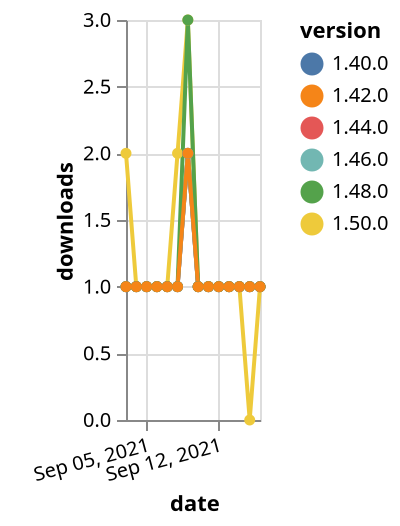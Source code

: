 {"$schema": "https://vega.github.io/schema/vega-lite/v5.json", "description": "A simple bar chart with embedded data.", "data": {"values": [{"date": "2021-09-03", "total": 117, "delta": 2, "version": "1.50.0"}, {"date": "2021-09-04", "total": 118, "delta": 1, "version": "1.50.0"}, {"date": "2021-09-05", "total": 119, "delta": 1, "version": "1.50.0"}, {"date": "2021-09-06", "total": 120, "delta": 1, "version": "1.50.0"}, {"date": "2021-09-07", "total": 121, "delta": 1, "version": "1.50.0"}, {"date": "2021-09-08", "total": 123, "delta": 2, "version": "1.50.0"}, {"date": "2021-09-09", "total": 126, "delta": 3, "version": "1.50.0"}, {"date": "2021-09-10", "total": 127, "delta": 1, "version": "1.50.0"}, {"date": "2021-09-11", "total": 128, "delta": 1, "version": "1.50.0"}, {"date": "2021-09-12", "total": 129, "delta": 1, "version": "1.50.0"}, {"date": "2021-09-13", "total": 130, "delta": 1, "version": "1.50.0"}, {"date": "2021-09-14", "total": 131, "delta": 1, "version": "1.50.0"}, {"date": "2021-09-15", "total": 131, "delta": 0, "version": "1.50.0"}, {"date": "2021-09-16", "total": 132, "delta": 1, "version": "1.50.0"}, {"date": "2021-09-03", "total": 188, "delta": 1, "version": "1.44.0"}, {"date": "2021-09-04", "total": 189, "delta": 1, "version": "1.44.0"}, {"date": "2021-09-05", "total": 190, "delta": 1, "version": "1.44.0"}, {"date": "2021-09-06", "total": 191, "delta": 1, "version": "1.44.0"}, {"date": "2021-09-07", "total": 192, "delta": 1, "version": "1.44.0"}, {"date": "2021-09-08", "total": 193, "delta": 1, "version": "1.44.0"}, {"date": "2021-09-09", "total": 195, "delta": 2, "version": "1.44.0"}, {"date": "2021-09-10", "total": 196, "delta": 1, "version": "1.44.0"}, {"date": "2021-09-11", "total": 197, "delta": 1, "version": "1.44.0"}, {"date": "2021-09-12", "total": 198, "delta": 1, "version": "1.44.0"}, {"date": "2021-09-13", "total": 199, "delta": 1, "version": "1.44.0"}, {"date": "2021-09-14", "total": 200, "delta": 1, "version": "1.44.0"}, {"date": "2021-09-15", "total": 201, "delta": 1, "version": "1.44.0"}, {"date": "2021-09-16", "total": 202, "delta": 1, "version": "1.44.0"}, {"date": "2021-09-03", "total": 241, "delta": 1, "version": "1.40.0"}, {"date": "2021-09-04", "total": 242, "delta": 1, "version": "1.40.0"}, {"date": "2021-09-05", "total": 243, "delta": 1, "version": "1.40.0"}, {"date": "2021-09-06", "total": 244, "delta": 1, "version": "1.40.0"}, {"date": "2021-09-07", "total": 245, "delta": 1, "version": "1.40.0"}, {"date": "2021-09-08", "total": 246, "delta": 1, "version": "1.40.0"}, {"date": "2021-09-09", "total": 248, "delta": 2, "version": "1.40.0"}, {"date": "2021-09-10", "total": 249, "delta": 1, "version": "1.40.0"}, {"date": "2021-09-11", "total": 250, "delta": 1, "version": "1.40.0"}, {"date": "2021-09-12", "total": 251, "delta": 1, "version": "1.40.0"}, {"date": "2021-09-13", "total": 252, "delta": 1, "version": "1.40.0"}, {"date": "2021-09-14", "total": 253, "delta": 1, "version": "1.40.0"}, {"date": "2021-09-15", "total": 254, "delta": 1, "version": "1.40.0"}, {"date": "2021-09-16", "total": 255, "delta": 1, "version": "1.40.0"}, {"date": "2021-09-03", "total": 155, "delta": 1, "version": "1.46.0"}, {"date": "2021-09-04", "total": 156, "delta": 1, "version": "1.46.0"}, {"date": "2021-09-05", "total": 157, "delta": 1, "version": "1.46.0"}, {"date": "2021-09-06", "total": 158, "delta": 1, "version": "1.46.0"}, {"date": "2021-09-07", "total": 159, "delta": 1, "version": "1.46.0"}, {"date": "2021-09-08", "total": 160, "delta": 1, "version": "1.46.0"}, {"date": "2021-09-09", "total": 162, "delta": 2, "version": "1.46.0"}, {"date": "2021-09-10", "total": 163, "delta": 1, "version": "1.46.0"}, {"date": "2021-09-11", "total": 164, "delta": 1, "version": "1.46.0"}, {"date": "2021-09-12", "total": 165, "delta": 1, "version": "1.46.0"}, {"date": "2021-09-13", "total": 166, "delta": 1, "version": "1.46.0"}, {"date": "2021-09-14", "total": 167, "delta": 1, "version": "1.46.0"}, {"date": "2021-09-15", "total": 168, "delta": 1, "version": "1.46.0"}, {"date": "2021-09-16", "total": 169, "delta": 1, "version": "1.46.0"}, {"date": "2021-09-03", "total": 177, "delta": 1, "version": "1.48.0"}, {"date": "2021-09-04", "total": 178, "delta": 1, "version": "1.48.0"}, {"date": "2021-09-05", "total": 179, "delta": 1, "version": "1.48.0"}, {"date": "2021-09-06", "total": 180, "delta": 1, "version": "1.48.0"}, {"date": "2021-09-07", "total": 181, "delta": 1, "version": "1.48.0"}, {"date": "2021-09-08", "total": 182, "delta": 1, "version": "1.48.0"}, {"date": "2021-09-09", "total": 185, "delta": 3, "version": "1.48.0"}, {"date": "2021-09-10", "total": 186, "delta": 1, "version": "1.48.0"}, {"date": "2021-09-11", "total": 187, "delta": 1, "version": "1.48.0"}, {"date": "2021-09-12", "total": 188, "delta": 1, "version": "1.48.0"}, {"date": "2021-09-13", "total": 189, "delta": 1, "version": "1.48.0"}, {"date": "2021-09-14", "total": 190, "delta": 1, "version": "1.48.0"}, {"date": "2021-09-15", "total": 191, "delta": 1, "version": "1.48.0"}, {"date": "2021-09-16", "total": 192, "delta": 1, "version": "1.48.0"}, {"date": "2021-09-03", "total": 187, "delta": 1, "version": "1.42.0"}, {"date": "2021-09-04", "total": 188, "delta": 1, "version": "1.42.0"}, {"date": "2021-09-05", "total": 189, "delta": 1, "version": "1.42.0"}, {"date": "2021-09-06", "total": 190, "delta": 1, "version": "1.42.0"}, {"date": "2021-09-07", "total": 191, "delta": 1, "version": "1.42.0"}, {"date": "2021-09-08", "total": 192, "delta": 1, "version": "1.42.0"}, {"date": "2021-09-09", "total": 194, "delta": 2, "version": "1.42.0"}, {"date": "2021-09-10", "total": 195, "delta": 1, "version": "1.42.0"}, {"date": "2021-09-11", "total": 196, "delta": 1, "version": "1.42.0"}, {"date": "2021-09-12", "total": 197, "delta": 1, "version": "1.42.0"}, {"date": "2021-09-13", "total": 198, "delta": 1, "version": "1.42.0"}, {"date": "2021-09-14", "total": 199, "delta": 1, "version": "1.42.0"}, {"date": "2021-09-15", "total": 200, "delta": 1, "version": "1.42.0"}, {"date": "2021-09-16", "total": 201, "delta": 1, "version": "1.42.0"}]}, "width": "container", "mark": {"type": "line", "point": {"filled": true}}, "encoding": {"x": {"field": "date", "type": "temporal", "timeUnit": "yearmonthdate", "title": "date", "axis": {"labelAngle": -15}}, "y": {"field": "delta", "type": "quantitative", "title": "downloads"}, "color": {"field": "version", "type": "nominal"}, "tooltip": {"field": "delta"}}}